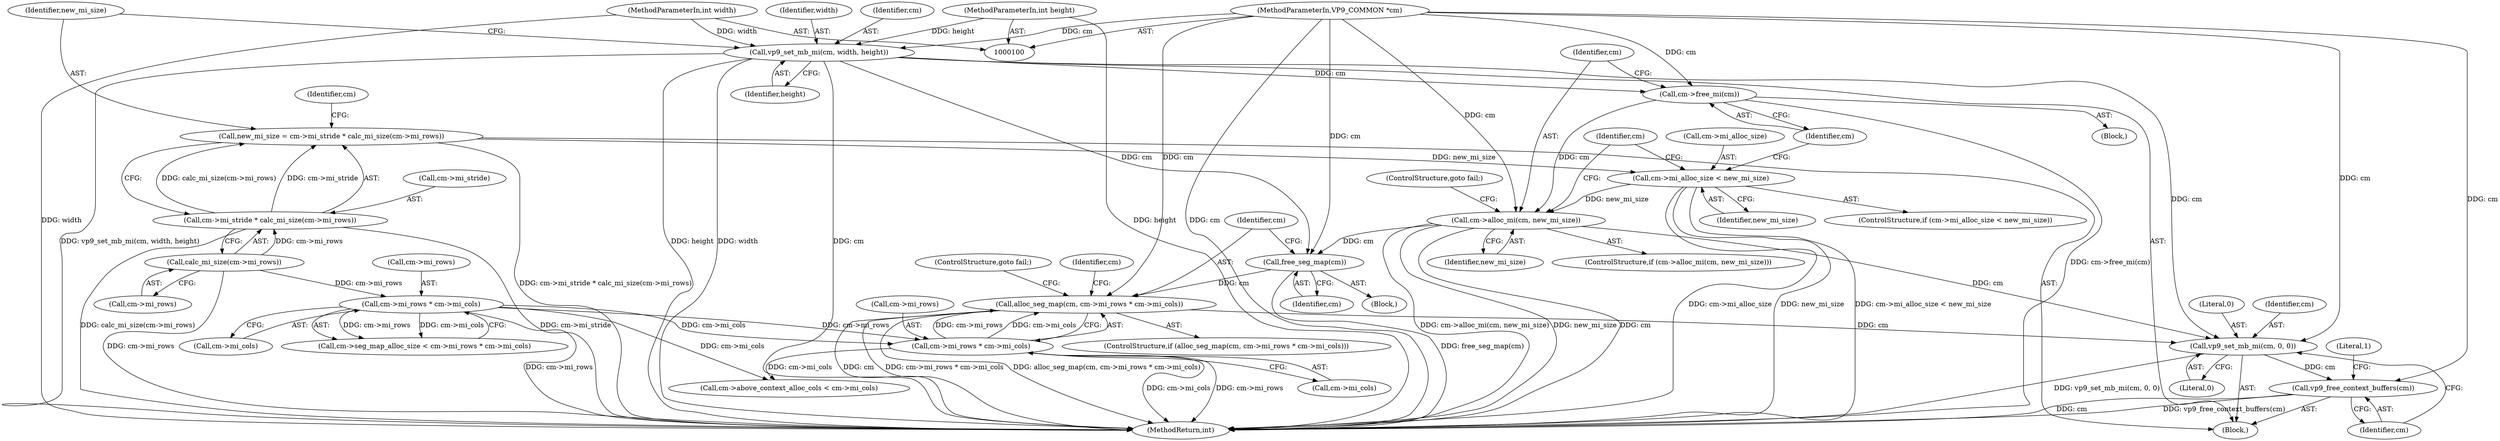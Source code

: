 digraph "0_Android_fdb1b40e7bb147c07bda988c9501ad223795d12d@pointer" {
"1000150" [label="(Call,alloc_seg_map(cm, cm->mi_rows * cm->mi_cols))"];
"1000147" [label="(Call,free_seg_map(cm))"];
"1000106" [label="(Call,vp9_set_mb_mi(cm, width, height))"];
"1000101" [label="(MethodParameterIn,VP9_COMMON *cm)"];
"1000102" [label="(MethodParameterIn,int width)"];
"1000103" [label="(MethodParameterIn,int height)"];
"1000130" [label="(Call,cm->alloc_mi(cm, new_mi_size))"];
"1000127" [label="(Call,cm->free_mi(cm))"];
"1000121" [label="(Call,cm->mi_alloc_size < new_mi_size)"];
"1000110" [label="(Call,new_mi_size = cm->mi_stride * calc_mi_size(cm->mi_rows))"];
"1000112" [label="(Call,cm->mi_stride * calc_mi_size(cm->mi_rows))"];
"1000116" [label="(Call,calc_mi_size(cm->mi_rows))"];
"1000152" [label="(Call,cm->mi_rows * cm->mi_cols)"];
"1000139" [label="(Call,cm->mi_rows * cm->mi_cols)"];
"1000235" [label="(Call,vp9_set_mb_mi(cm, 0, 0))"];
"1000239" [label="(Call,vp9_free_context_buffers(cm))"];
"1000163" [label="(Identifier,cm)"];
"1000113" [label="(Call,cm->mi_stride)"];
"1000106" [label="(Call,vp9_set_mb_mi(cm, width, height))"];
"1000126" [label="(Block,)"];
"1000146" [label="(Block,)"];
"1000108" [label="(Identifier,width)"];
"1000122" [label="(Call,cm->mi_alloc_size)"];
"1000150" [label="(Call,alloc_seg_map(cm, cm->mi_rows * cm->mi_cols))"];
"1000123" [label="(Identifier,cm)"];
"1000147" [label="(Call,free_seg_map(cm))"];
"1000238" [label="(Literal,0)"];
"1000156" [label="(Call,cm->mi_cols)"];
"1000240" [label="(Identifier,cm)"];
"1000149" [label="(ControlStructure,if (alloc_seg_map(cm, cm->mi_rows * cm->mi_cols)))"];
"1000143" [label="(Call,cm->mi_cols)"];
"1000235" [label="(Call,vp9_set_mb_mi(cm, 0, 0))"];
"1000130" [label="(Call,cm->alloc_mi(cm, new_mi_size))"];
"1000104" [label="(Block,)"];
"1000151" [label="(Identifier,cm)"];
"1000111" [label="(Identifier,new_mi_size)"];
"1000102" [label="(MethodParameterIn,int width)"];
"1000110" [label="(Call,new_mi_size = cm->mi_stride * calc_mi_size(cm->mi_rows))"];
"1000140" [label="(Call,cm->mi_rows)"];
"1000242" [label="(Literal,1)"];
"1000135" [label="(Call,cm->seg_map_alloc_size < cm->mi_rows * cm->mi_cols)"];
"1000237" [label="(Literal,0)"];
"1000137" [label="(Identifier,cm)"];
"1000239" [label="(Call,vp9_free_context_buffers(cm))"];
"1000125" [label="(Identifier,new_mi_size)"];
"1000107" [label="(Identifier,cm)"];
"1000116" [label="(Call,calc_mi_size(cm->mi_rows))"];
"1000121" [label="(Call,cm->mi_alloc_size < new_mi_size)"];
"1000152" [label="(Call,cm->mi_rows * cm->mi_cols)"];
"1000133" [label="(ControlStructure,goto fail;)"];
"1000120" [label="(ControlStructure,if (cm->mi_alloc_size < new_mi_size))"];
"1000153" [label="(Call,cm->mi_rows)"];
"1000159" [label="(ControlStructure,goto fail;)"];
"1000103" [label="(MethodParameterIn,int height)"];
"1000161" [label="(Call,cm->above_context_alloc_cols < cm->mi_cols)"];
"1000117" [label="(Call,cm->mi_rows)"];
"1000148" [label="(Identifier,cm)"];
"1000139" [label="(Call,cm->mi_rows * cm->mi_cols)"];
"1000129" [label="(ControlStructure,if (cm->alloc_mi(cm, new_mi_size)))"];
"1000127" [label="(Call,cm->free_mi(cm))"];
"1000109" [label="(Identifier,height)"];
"1000101" [label="(MethodParameterIn,VP9_COMMON *cm)"];
"1000132" [label="(Identifier,new_mi_size)"];
"1000131" [label="(Identifier,cm)"];
"1000128" [label="(Identifier,cm)"];
"1000236" [label="(Identifier,cm)"];
"1000112" [label="(Call,cm->mi_stride * calc_mi_size(cm->mi_rows))"];
"1000243" [label="(MethodReturn,int)"];
"1000150" -> "1000149"  [label="AST: "];
"1000150" -> "1000152"  [label="CFG: "];
"1000151" -> "1000150"  [label="AST: "];
"1000152" -> "1000150"  [label="AST: "];
"1000159" -> "1000150"  [label="CFG: "];
"1000163" -> "1000150"  [label="CFG: "];
"1000150" -> "1000243"  [label="DDG: cm"];
"1000150" -> "1000243"  [label="DDG: cm->mi_rows * cm->mi_cols"];
"1000150" -> "1000243"  [label="DDG: alloc_seg_map(cm, cm->mi_rows * cm->mi_cols)"];
"1000147" -> "1000150"  [label="DDG: cm"];
"1000101" -> "1000150"  [label="DDG: cm"];
"1000152" -> "1000150"  [label="DDG: cm->mi_rows"];
"1000152" -> "1000150"  [label="DDG: cm->mi_cols"];
"1000150" -> "1000235"  [label="DDG: cm"];
"1000147" -> "1000146"  [label="AST: "];
"1000147" -> "1000148"  [label="CFG: "];
"1000148" -> "1000147"  [label="AST: "];
"1000151" -> "1000147"  [label="CFG: "];
"1000147" -> "1000243"  [label="DDG: free_seg_map(cm)"];
"1000106" -> "1000147"  [label="DDG: cm"];
"1000130" -> "1000147"  [label="DDG: cm"];
"1000101" -> "1000147"  [label="DDG: cm"];
"1000106" -> "1000104"  [label="AST: "];
"1000106" -> "1000109"  [label="CFG: "];
"1000107" -> "1000106"  [label="AST: "];
"1000108" -> "1000106"  [label="AST: "];
"1000109" -> "1000106"  [label="AST: "];
"1000111" -> "1000106"  [label="CFG: "];
"1000106" -> "1000243"  [label="DDG: width"];
"1000106" -> "1000243"  [label="DDG: cm"];
"1000106" -> "1000243"  [label="DDG: vp9_set_mb_mi(cm, width, height)"];
"1000106" -> "1000243"  [label="DDG: height"];
"1000101" -> "1000106"  [label="DDG: cm"];
"1000102" -> "1000106"  [label="DDG: width"];
"1000103" -> "1000106"  [label="DDG: height"];
"1000106" -> "1000127"  [label="DDG: cm"];
"1000106" -> "1000235"  [label="DDG: cm"];
"1000101" -> "1000100"  [label="AST: "];
"1000101" -> "1000243"  [label="DDG: cm"];
"1000101" -> "1000127"  [label="DDG: cm"];
"1000101" -> "1000130"  [label="DDG: cm"];
"1000101" -> "1000235"  [label="DDG: cm"];
"1000101" -> "1000239"  [label="DDG: cm"];
"1000102" -> "1000100"  [label="AST: "];
"1000102" -> "1000243"  [label="DDG: width"];
"1000103" -> "1000100"  [label="AST: "];
"1000103" -> "1000243"  [label="DDG: height"];
"1000130" -> "1000129"  [label="AST: "];
"1000130" -> "1000132"  [label="CFG: "];
"1000131" -> "1000130"  [label="AST: "];
"1000132" -> "1000130"  [label="AST: "];
"1000133" -> "1000130"  [label="CFG: "];
"1000137" -> "1000130"  [label="CFG: "];
"1000130" -> "1000243"  [label="DDG: cm->alloc_mi(cm, new_mi_size)"];
"1000130" -> "1000243"  [label="DDG: new_mi_size"];
"1000130" -> "1000243"  [label="DDG: cm"];
"1000127" -> "1000130"  [label="DDG: cm"];
"1000121" -> "1000130"  [label="DDG: new_mi_size"];
"1000130" -> "1000235"  [label="DDG: cm"];
"1000127" -> "1000126"  [label="AST: "];
"1000127" -> "1000128"  [label="CFG: "];
"1000128" -> "1000127"  [label="AST: "];
"1000131" -> "1000127"  [label="CFG: "];
"1000127" -> "1000243"  [label="DDG: cm->free_mi(cm)"];
"1000121" -> "1000120"  [label="AST: "];
"1000121" -> "1000125"  [label="CFG: "];
"1000122" -> "1000121"  [label="AST: "];
"1000125" -> "1000121"  [label="AST: "];
"1000128" -> "1000121"  [label="CFG: "];
"1000137" -> "1000121"  [label="CFG: "];
"1000121" -> "1000243"  [label="DDG: new_mi_size"];
"1000121" -> "1000243"  [label="DDG: cm->mi_alloc_size < new_mi_size"];
"1000121" -> "1000243"  [label="DDG: cm->mi_alloc_size"];
"1000110" -> "1000121"  [label="DDG: new_mi_size"];
"1000110" -> "1000104"  [label="AST: "];
"1000110" -> "1000112"  [label="CFG: "];
"1000111" -> "1000110"  [label="AST: "];
"1000112" -> "1000110"  [label="AST: "];
"1000123" -> "1000110"  [label="CFG: "];
"1000110" -> "1000243"  [label="DDG: cm->mi_stride * calc_mi_size(cm->mi_rows)"];
"1000112" -> "1000110"  [label="DDG: cm->mi_stride"];
"1000112" -> "1000110"  [label="DDG: calc_mi_size(cm->mi_rows)"];
"1000112" -> "1000116"  [label="CFG: "];
"1000113" -> "1000112"  [label="AST: "];
"1000116" -> "1000112"  [label="AST: "];
"1000112" -> "1000243"  [label="DDG: cm->mi_stride"];
"1000112" -> "1000243"  [label="DDG: calc_mi_size(cm->mi_rows)"];
"1000116" -> "1000112"  [label="DDG: cm->mi_rows"];
"1000116" -> "1000117"  [label="CFG: "];
"1000117" -> "1000116"  [label="AST: "];
"1000116" -> "1000243"  [label="DDG: cm->mi_rows"];
"1000116" -> "1000139"  [label="DDG: cm->mi_rows"];
"1000152" -> "1000156"  [label="CFG: "];
"1000153" -> "1000152"  [label="AST: "];
"1000156" -> "1000152"  [label="AST: "];
"1000152" -> "1000243"  [label="DDG: cm->mi_cols"];
"1000152" -> "1000243"  [label="DDG: cm->mi_rows"];
"1000139" -> "1000152"  [label="DDG: cm->mi_rows"];
"1000139" -> "1000152"  [label="DDG: cm->mi_cols"];
"1000152" -> "1000161"  [label="DDG: cm->mi_cols"];
"1000139" -> "1000135"  [label="AST: "];
"1000139" -> "1000143"  [label="CFG: "];
"1000140" -> "1000139"  [label="AST: "];
"1000143" -> "1000139"  [label="AST: "];
"1000135" -> "1000139"  [label="CFG: "];
"1000139" -> "1000243"  [label="DDG: cm->mi_rows"];
"1000139" -> "1000135"  [label="DDG: cm->mi_rows"];
"1000139" -> "1000135"  [label="DDG: cm->mi_cols"];
"1000139" -> "1000161"  [label="DDG: cm->mi_cols"];
"1000235" -> "1000104"  [label="AST: "];
"1000235" -> "1000238"  [label="CFG: "];
"1000236" -> "1000235"  [label="AST: "];
"1000237" -> "1000235"  [label="AST: "];
"1000238" -> "1000235"  [label="AST: "];
"1000240" -> "1000235"  [label="CFG: "];
"1000235" -> "1000243"  [label="DDG: vp9_set_mb_mi(cm, 0, 0)"];
"1000235" -> "1000239"  [label="DDG: cm"];
"1000239" -> "1000104"  [label="AST: "];
"1000239" -> "1000240"  [label="CFG: "];
"1000240" -> "1000239"  [label="AST: "];
"1000242" -> "1000239"  [label="CFG: "];
"1000239" -> "1000243"  [label="DDG: vp9_free_context_buffers(cm)"];
"1000239" -> "1000243"  [label="DDG: cm"];
}
